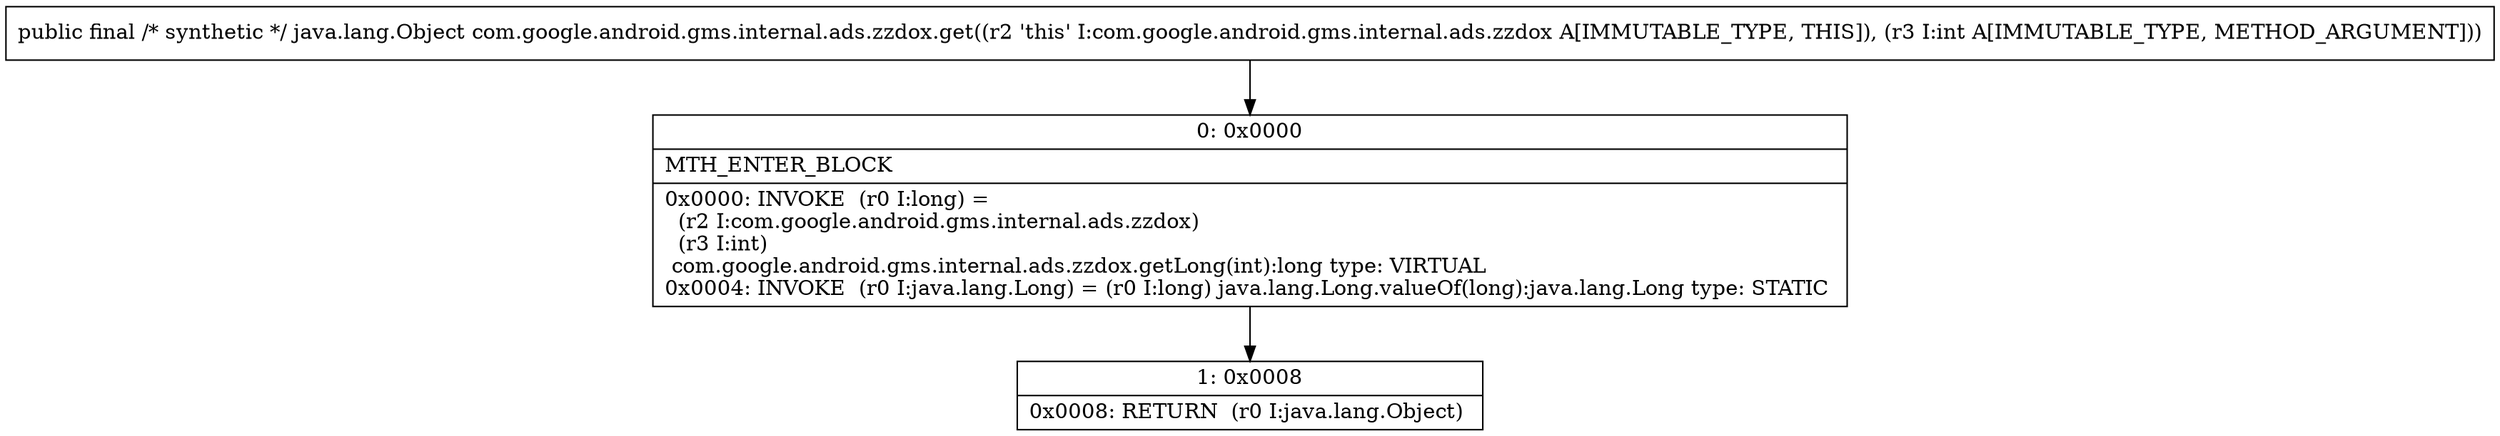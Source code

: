 digraph "CFG forcom.google.android.gms.internal.ads.zzdox.get(I)Ljava\/lang\/Object;" {
Node_0 [shape=record,label="{0\:\ 0x0000|MTH_ENTER_BLOCK\l|0x0000: INVOKE  (r0 I:long) = \l  (r2 I:com.google.android.gms.internal.ads.zzdox)\l  (r3 I:int)\l com.google.android.gms.internal.ads.zzdox.getLong(int):long type: VIRTUAL \l0x0004: INVOKE  (r0 I:java.lang.Long) = (r0 I:long) java.lang.Long.valueOf(long):java.lang.Long type: STATIC \l}"];
Node_1 [shape=record,label="{1\:\ 0x0008|0x0008: RETURN  (r0 I:java.lang.Object) \l}"];
MethodNode[shape=record,label="{public final \/* synthetic *\/ java.lang.Object com.google.android.gms.internal.ads.zzdox.get((r2 'this' I:com.google.android.gms.internal.ads.zzdox A[IMMUTABLE_TYPE, THIS]), (r3 I:int A[IMMUTABLE_TYPE, METHOD_ARGUMENT])) }"];
MethodNode -> Node_0;
Node_0 -> Node_1;
}

